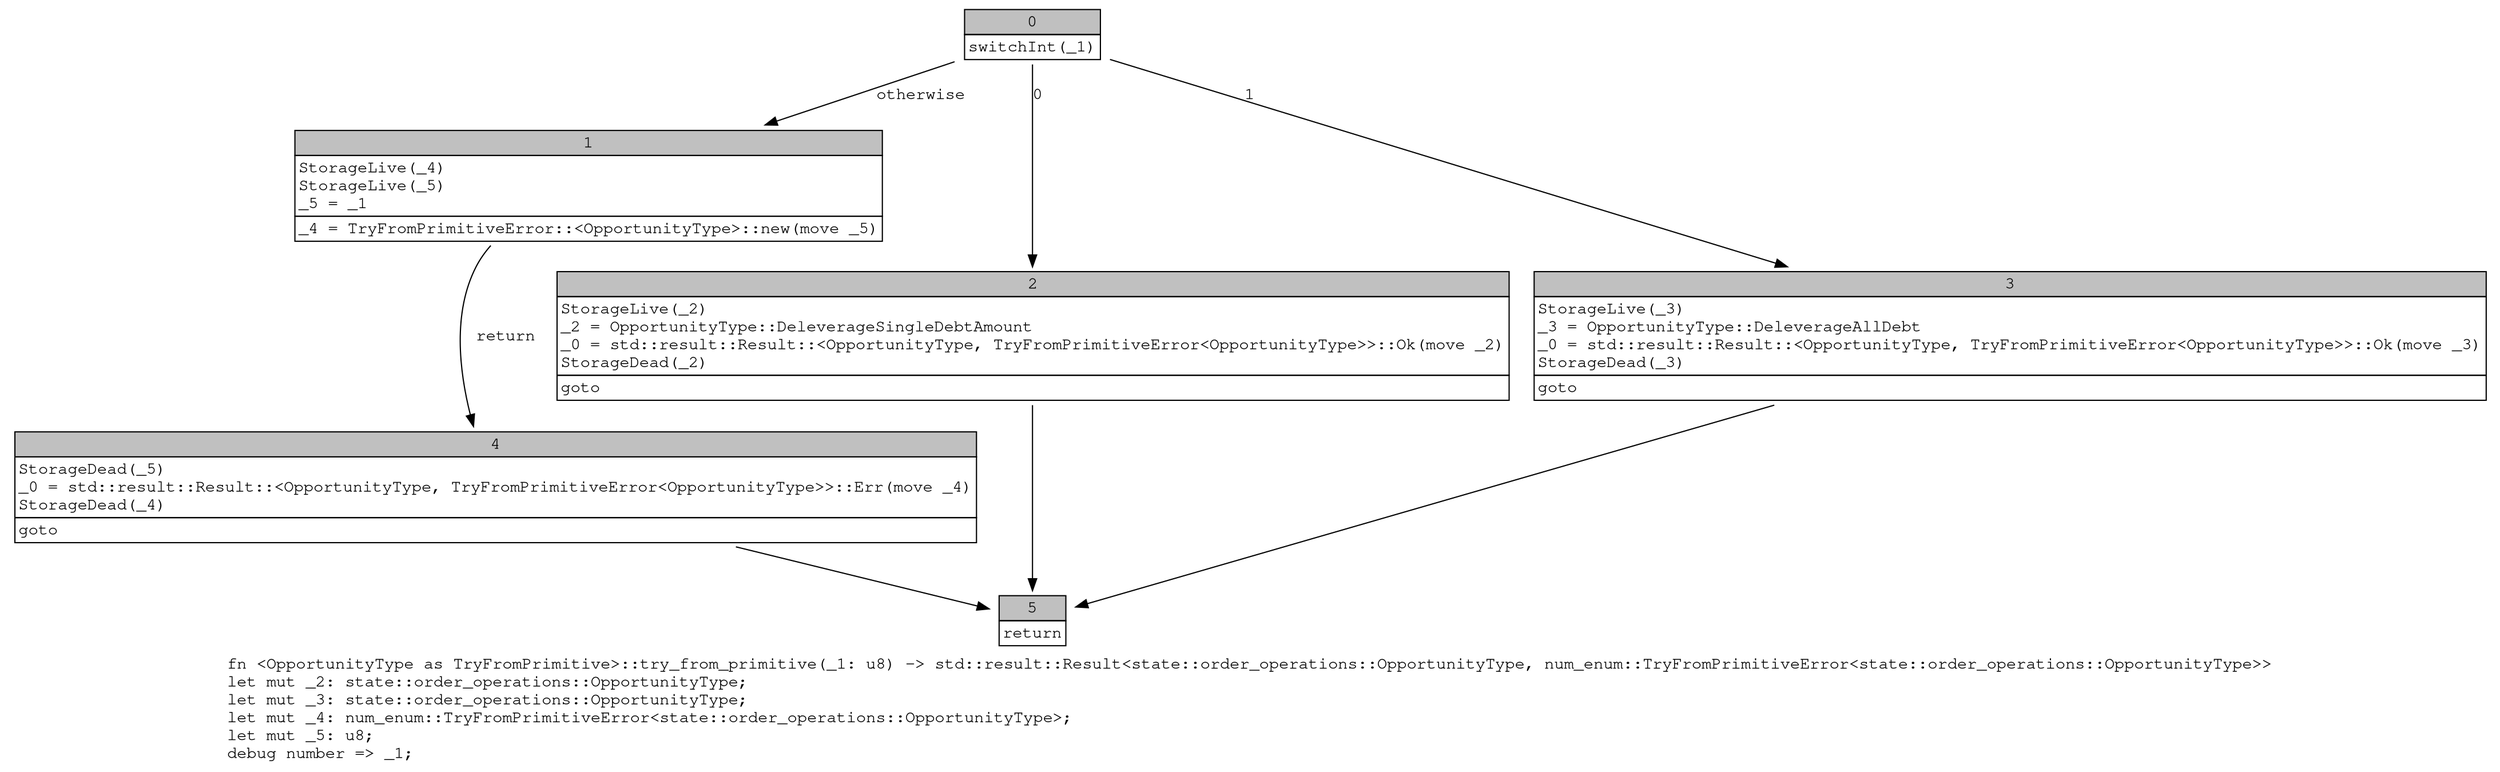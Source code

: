digraph Mir_0_8571 {
    graph [fontname="Courier, monospace"];
    node [fontname="Courier, monospace"];
    edge [fontname="Courier, monospace"];
    label=<fn &lt;OpportunityType as TryFromPrimitive&gt;::try_from_primitive(_1: u8) -&gt; std::result::Result&lt;state::order_operations::OpportunityType, num_enum::TryFromPrimitiveError&lt;state::order_operations::OpportunityType&gt;&gt;<br align="left"/>let mut _2: state::order_operations::OpportunityType;<br align="left"/>let mut _3: state::order_operations::OpportunityType;<br align="left"/>let mut _4: num_enum::TryFromPrimitiveError&lt;state::order_operations::OpportunityType&gt;;<br align="left"/>let mut _5: u8;<br align="left"/>debug number =&gt; _1;<br align="left"/>>;
    bb0__0_8571 [shape="none", label=<<table border="0" cellborder="1" cellspacing="0"><tr><td bgcolor="gray" align="center" colspan="1">0</td></tr><tr><td align="left">switchInt(_1)</td></tr></table>>];
    bb1__0_8571 [shape="none", label=<<table border="0" cellborder="1" cellspacing="0"><tr><td bgcolor="gray" align="center" colspan="1">1</td></tr><tr><td align="left" balign="left">StorageLive(_4)<br/>StorageLive(_5)<br/>_5 = _1<br/></td></tr><tr><td align="left">_4 = TryFromPrimitiveError::&lt;OpportunityType&gt;::new(move _5)</td></tr></table>>];
    bb2__0_8571 [shape="none", label=<<table border="0" cellborder="1" cellspacing="0"><tr><td bgcolor="gray" align="center" colspan="1">2</td></tr><tr><td align="left" balign="left">StorageLive(_2)<br/>_2 = OpportunityType::DeleverageSingleDebtAmount<br/>_0 = std::result::Result::&lt;OpportunityType, TryFromPrimitiveError&lt;OpportunityType&gt;&gt;::Ok(move _2)<br/>StorageDead(_2)<br/></td></tr><tr><td align="left">goto</td></tr></table>>];
    bb3__0_8571 [shape="none", label=<<table border="0" cellborder="1" cellspacing="0"><tr><td bgcolor="gray" align="center" colspan="1">3</td></tr><tr><td align="left" balign="left">StorageLive(_3)<br/>_3 = OpportunityType::DeleverageAllDebt<br/>_0 = std::result::Result::&lt;OpportunityType, TryFromPrimitiveError&lt;OpportunityType&gt;&gt;::Ok(move _3)<br/>StorageDead(_3)<br/></td></tr><tr><td align="left">goto</td></tr></table>>];
    bb4__0_8571 [shape="none", label=<<table border="0" cellborder="1" cellspacing="0"><tr><td bgcolor="gray" align="center" colspan="1">4</td></tr><tr><td align="left" balign="left">StorageDead(_5)<br/>_0 = std::result::Result::&lt;OpportunityType, TryFromPrimitiveError&lt;OpportunityType&gt;&gt;::Err(move _4)<br/>StorageDead(_4)<br/></td></tr><tr><td align="left">goto</td></tr></table>>];
    bb5__0_8571 [shape="none", label=<<table border="0" cellborder="1" cellspacing="0"><tr><td bgcolor="gray" align="center" colspan="1">5</td></tr><tr><td align="left">return</td></tr></table>>];
    bb0__0_8571 -> bb2__0_8571 [label="0"];
    bb0__0_8571 -> bb3__0_8571 [label="1"];
    bb0__0_8571 -> bb1__0_8571 [label="otherwise"];
    bb1__0_8571 -> bb4__0_8571 [label="return"];
    bb2__0_8571 -> bb5__0_8571 [label=""];
    bb3__0_8571 -> bb5__0_8571 [label=""];
    bb4__0_8571 -> bb5__0_8571 [label=""];
}
